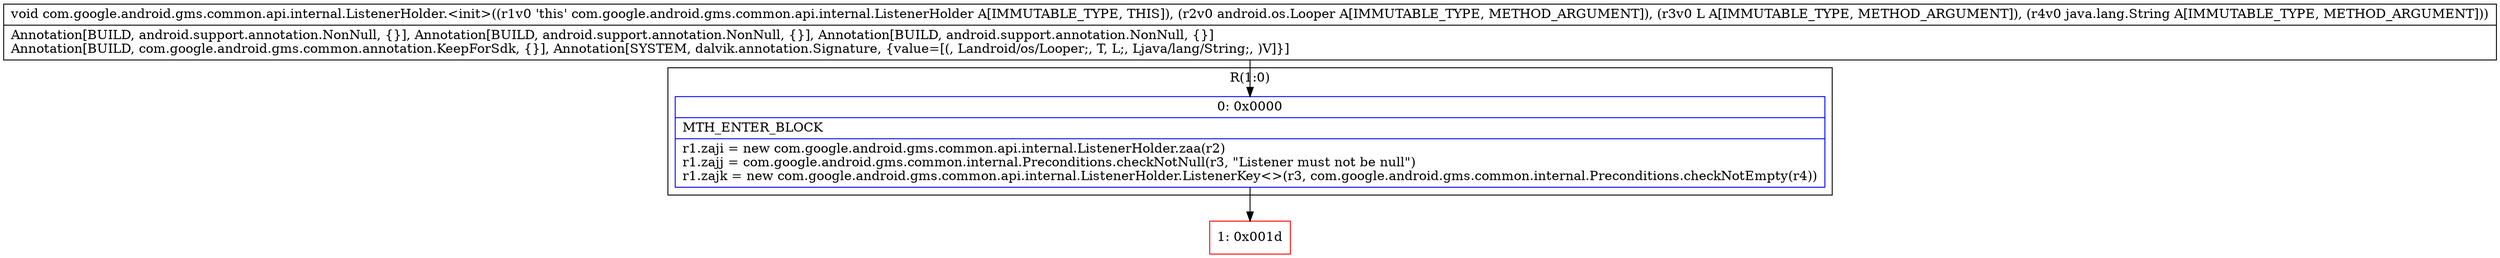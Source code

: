 digraph "CFG forcom.google.android.gms.common.api.internal.ListenerHolder.\<init\>(Landroid\/os\/Looper;Ljava\/lang\/Object;Ljava\/lang\/String;)V" {
subgraph cluster_Region_1681468088 {
label = "R(1:0)";
node [shape=record,color=blue];
Node_0 [shape=record,label="{0\:\ 0x0000|MTH_ENTER_BLOCK\l|r1.zaji = new com.google.android.gms.common.api.internal.ListenerHolder.zaa(r2)\lr1.zajj = com.google.android.gms.common.internal.Preconditions.checkNotNull(r3, \"Listener must not be null\")\lr1.zajk = new com.google.android.gms.common.api.internal.ListenerHolder.ListenerKey\<\>(r3, com.google.android.gms.common.internal.Preconditions.checkNotEmpty(r4))\l}"];
}
Node_1 [shape=record,color=red,label="{1\:\ 0x001d}"];
MethodNode[shape=record,label="{void com.google.android.gms.common.api.internal.ListenerHolder.\<init\>((r1v0 'this' com.google.android.gms.common.api.internal.ListenerHolder A[IMMUTABLE_TYPE, THIS]), (r2v0 android.os.Looper A[IMMUTABLE_TYPE, METHOD_ARGUMENT]), (r3v0 L A[IMMUTABLE_TYPE, METHOD_ARGUMENT]), (r4v0 java.lang.String A[IMMUTABLE_TYPE, METHOD_ARGUMENT]))  | Annotation[BUILD, android.support.annotation.NonNull, \{\}], Annotation[BUILD, android.support.annotation.NonNull, \{\}], Annotation[BUILD, android.support.annotation.NonNull, \{\}]\lAnnotation[BUILD, com.google.android.gms.common.annotation.KeepForSdk, \{\}], Annotation[SYSTEM, dalvik.annotation.Signature, \{value=[(, Landroid\/os\/Looper;, T, L;, Ljava\/lang\/String;, )V]\}]\l}"];
MethodNode -> Node_0;
Node_0 -> Node_1;
}

